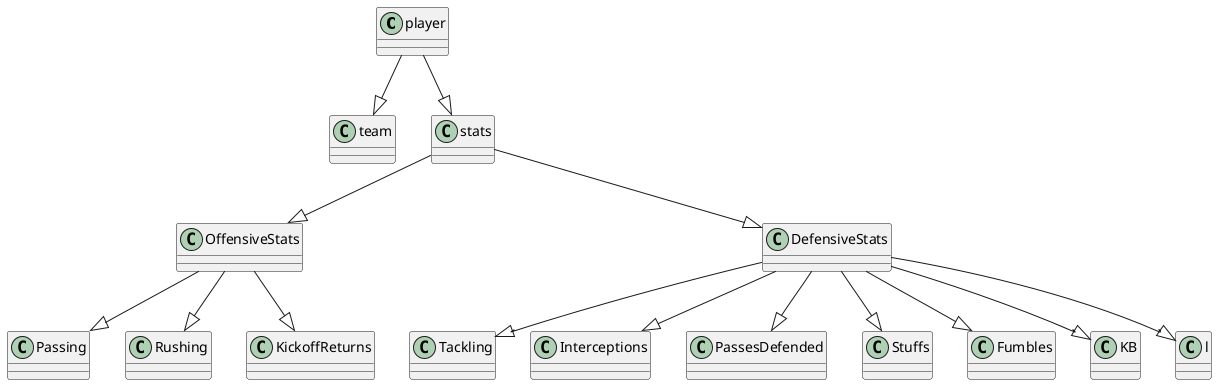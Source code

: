 @startuml
class player
class team
class stats
class OffensiveStats
class DefensiveStats


player --|> team
player --|> stats
stats --|> OffensiveStats
stats --|> DefensiveStats
OffensiveStats --|> Passing
OffensiveStats --|> Rushing
OffensiveStats --|> KickoffReturns
DefensiveStats --|> Tackling
DefensiveStats --|> Interceptions
DefensiveStats --|> PassesDefended
DefensiveStats --|> Stuffs
DefensiveStats --|> Fumbles
DefensiveStats --|> KB
DefensiveStats --|> l



@enduml